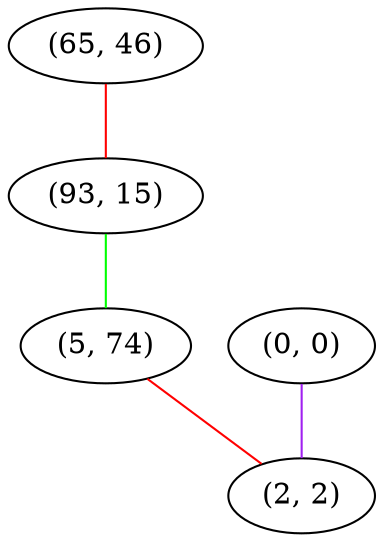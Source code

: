 graph "" {
"(65, 46)";
"(93, 15)";
"(5, 74)";
"(0, 0)";
"(2, 2)";
"(65, 46)" -- "(93, 15)"  [color=red, key=0, weight=1];
"(93, 15)" -- "(5, 74)"  [color=green, key=0, weight=2];
"(5, 74)" -- "(2, 2)"  [color=red, key=0, weight=1];
"(0, 0)" -- "(2, 2)"  [color=purple, key=0, weight=4];
}
